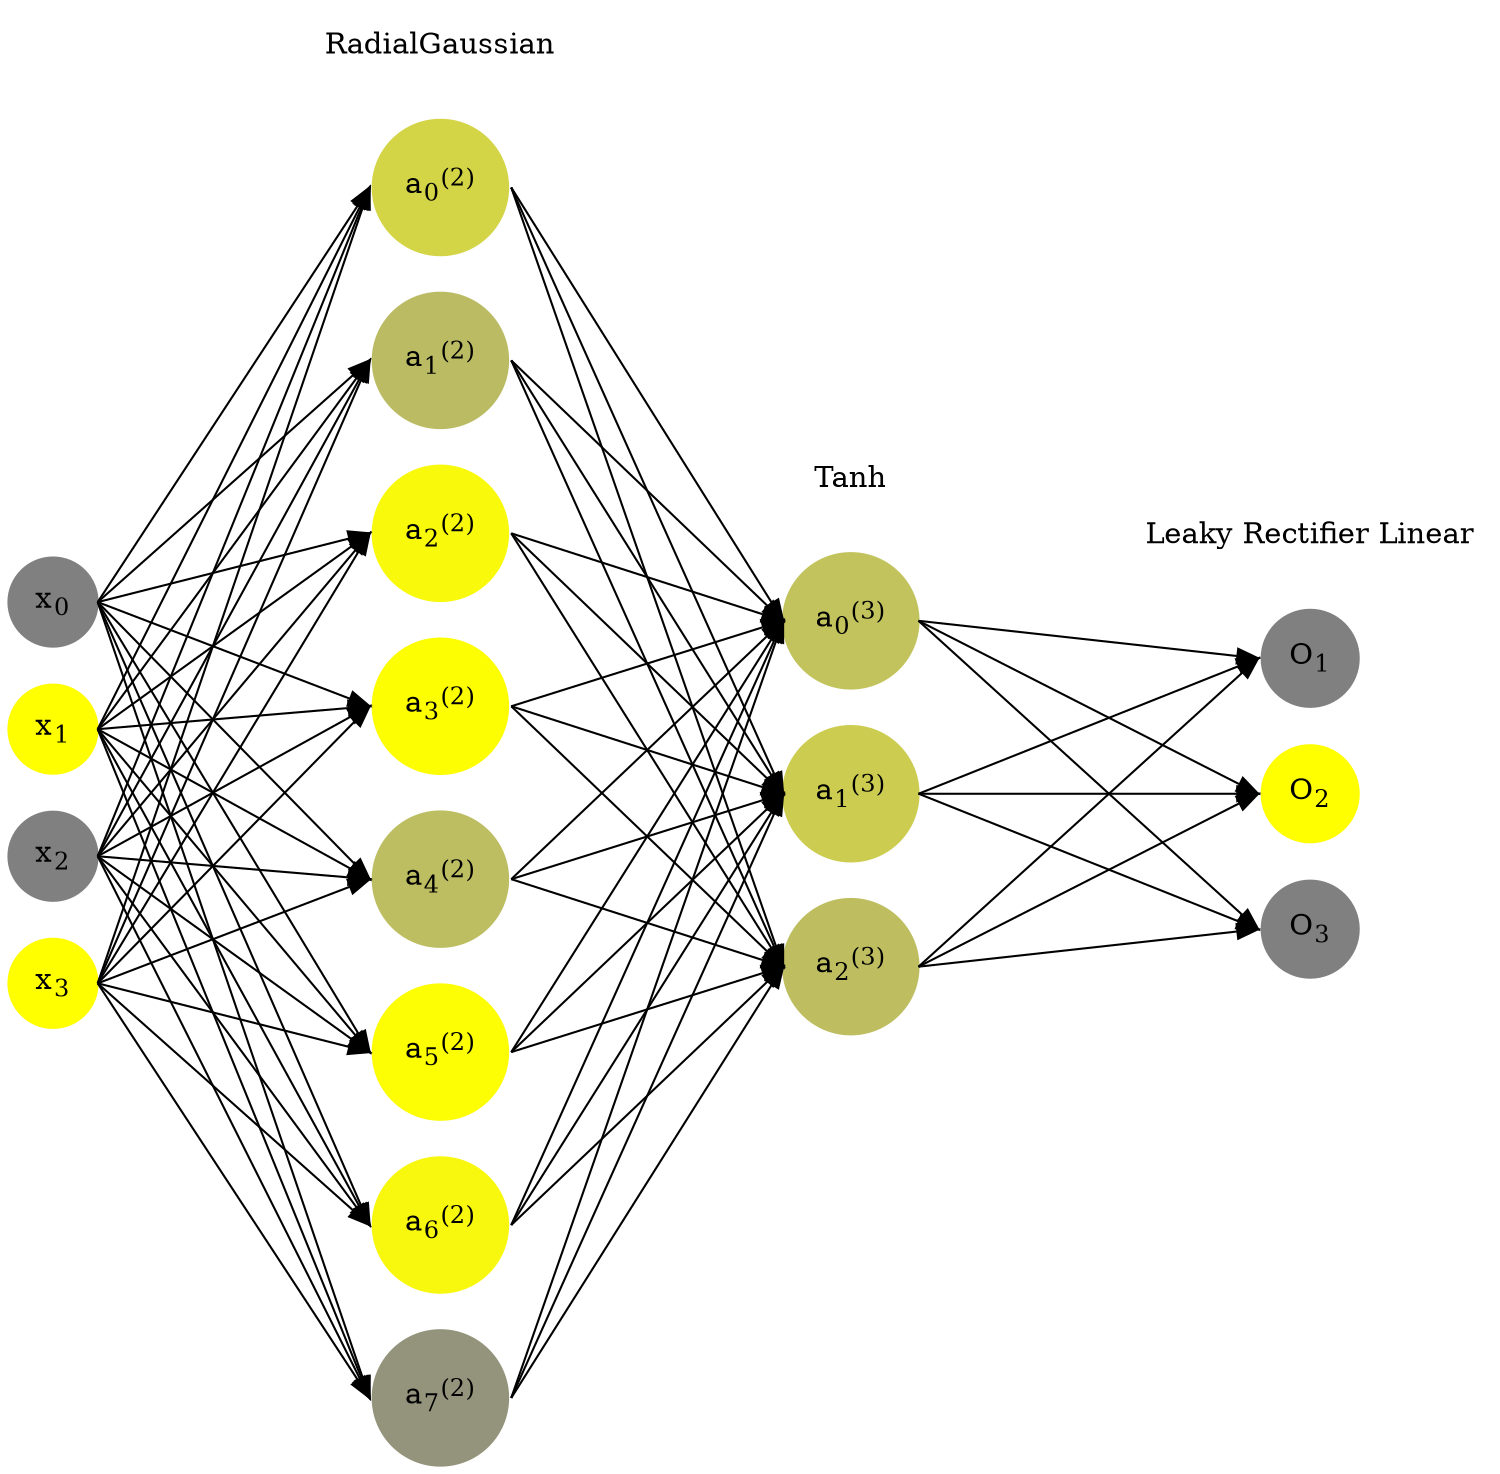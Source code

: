 digraph G {
	rankdir = LR;
	splines=false;
	edge[style=invis];
	ranksep= 1.4;
	{
	node [shape=circle, color="0.1667, 0.0, 0.5", style=filled, fillcolor="0.1667, 0.0, 0.5"];
	x0 [label=<x<sub>0</sub>>];
	}
	{
	node [shape=circle, color="0.1667, 1.0, 1.0", style=filled, fillcolor="0.1667, 1.0, 1.0"];
	x1 [label=<x<sub>1</sub>>];
	}
	{
	node [shape=circle, color="0.1667, 0.0, 0.5", style=filled, fillcolor="0.1667, 0.0, 0.5"];
	x2 [label=<x<sub>2</sub>>];
	}
	{
	node [shape=circle, color="0.1667, 1.0, 1.0", style=filled, fillcolor="0.1667, 1.0, 1.0"];
	x3 [label=<x<sub>3</sub>>];
	}
	{
	node [shape=circle, color="0.1667, 0.663918, 0.831959", style=filled, fillcolor="0.1667, 0.663918, 0.831959"];
	a02 [label=<a<sub>0</sub><sup>(2)</sup>>];
	}
	{
	node [shape=circle, color="0.1667, 0.462830, 0.731415", style=filled, fillcolor="0.1667, 0.462830, 0.731415"];
	a12 [label=<a<sub>1</sub><sup>(2)</sup>>];
	}
	{
	node [shape=circle, color="0.1667, 0.948098, 0.974049", style=filled, fillcolor="0.1667, 0.948098, 0.974049"];
	a22 [label=<a<sub>2</sub><sup>(2)</sup>>];
	}
	{
	node [shape=circle, color="0.1667, 0.986742, 0.993371", style=filled, fillcolor="0.1667, 0.986742, 0.993371"];
	a32 [label=<a<sub>3</sub><sup>(2)</sup>>];
	}
	{
	node [shape=circle, color="0.1667, 0.481053, 0.740527", style=filled, fillcolor="0.1667, 0.481053, 0.740527"];
	a42 [label=<a<sub>4</sub><sup>(2)</sup>>];
	}
	{
	node [shape=circle, color="0.1667, 0.984163, 0.992081", style=filled, fillcolor="0.1667, 0.984163, 0.992081"];
	a52 [label=<a<sub>5</sub><sup>(2)</sup>>];
	}
	{
	node [shape=circle, color="0.1667, 0.941878, 0.970939", style=filled, fillcolor="0.1667, 0.941878, 0.970939"];
	a62 [label=<a<sub>6</sub><sup>(2)</sup>>];
	}
	{
	node [shape=circle, color="0.1667, 0.162542, 0.581271", style=filled, fillcolor="0.1667, 0.162542, 0.581271"];
	a72 [label=<a<sub>7</sub><sup>(2)</sup>>];
	}
	{
	node [shape=circle, color="0.1667, 0.523547, 0.761773", style=filled, fillcolor="0.1667, 0.523547, 0.761773"];
	a03 [label=<a<sub>0</sub><sup>(3)</sup>>];
	}
	{
	node [shape=circle, color="0.1667, 0.601217, 0.800609", style=filled, fillcolor="0.1667, 0.601217, 0.800609"];
	a13 [label=<a<sub>1</sub><sup>(3)</sup>>];
	}
	{
	node [shape=circle, color="0.1667, 0.488964, 0.744482", style=filled, fillcolor="0.1667, 0.488964, 0.744482"];
	a23 [label=<a<sub>2</sub><sup>(3)</sup>>];
	}
	{
	node [shape=circle, color="0.1667, 0.0, 0.5", style=filled, fillcolor="0.1667, 0.0, 0.5"];
	O1 [label=<O<sub>1</sub>>];
	}
	{
	node [shape=circle, color="0.1667, 1.0, 1.0", style=filled, fillcolor="0.1667, 1.0, 1.0"];
	O2 [label=<O<sub>2</sub>>];
	}
	{
	node [shape=circle, color="0.1667, 0.0, 0.5", style=filled, fillcolor="0.1667, 0.0, 0.5"];
	O3 [label=<O<sub>3</sub>>];
	}
	{
	rank=same;
	x0->x1->x2->x3;
	}
	{
	rank=same;
	a02->a12->a22->a32->a42->a52->a62->a72;
	}
	{
	rank=same;
	a03->a13->a23;
	}
	{
	rank=same;
	O1->O2->O3;
	}
	l1 [shape=plaintext,label="RadialGaussian"];
	l1->a02;
	{rank=same; l1;a02};
	l2 [shape=plaintext,label="Tanh"];
	l2->a03;
	{rank=same; l2;a03};
	l3 [shape=plaintext,label="Leaky Rectifier Linear"];
	l3->O1;
	{rank=same; l3;O1};
edge[style=solid, tailport=e, headport=w];
	{x0;x1;x2;x3} -> {a02;a12;a22;a32;a42;a52;a62;a72};
	{a02;a12;a22;a32;a42;a52;a62;a72} -> {a03;a13;a23};
	{a03;a13;a23} -> {O1,O2,O3};
}